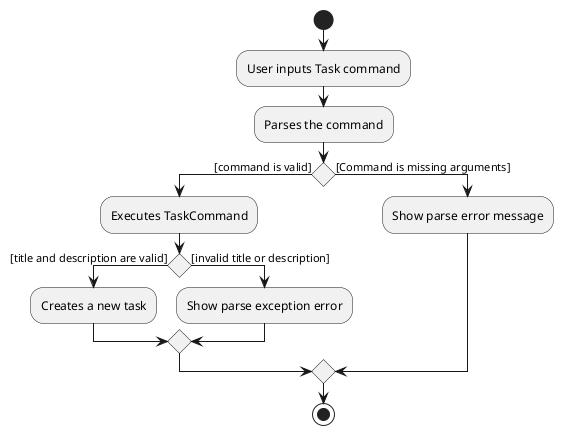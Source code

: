 @startuml
start
:User inputs Task command;

:Parses the command;

if() then ([command is valid])
    :Executes TaskCommand;
    if() then ([title and description are valid])
        :Creates a new task;
    else([invalid title or description])
        :Show parse exception error;
    endif
else([Command is missing arguments])
    :Show parse error message;
endif
stop
@enduml
